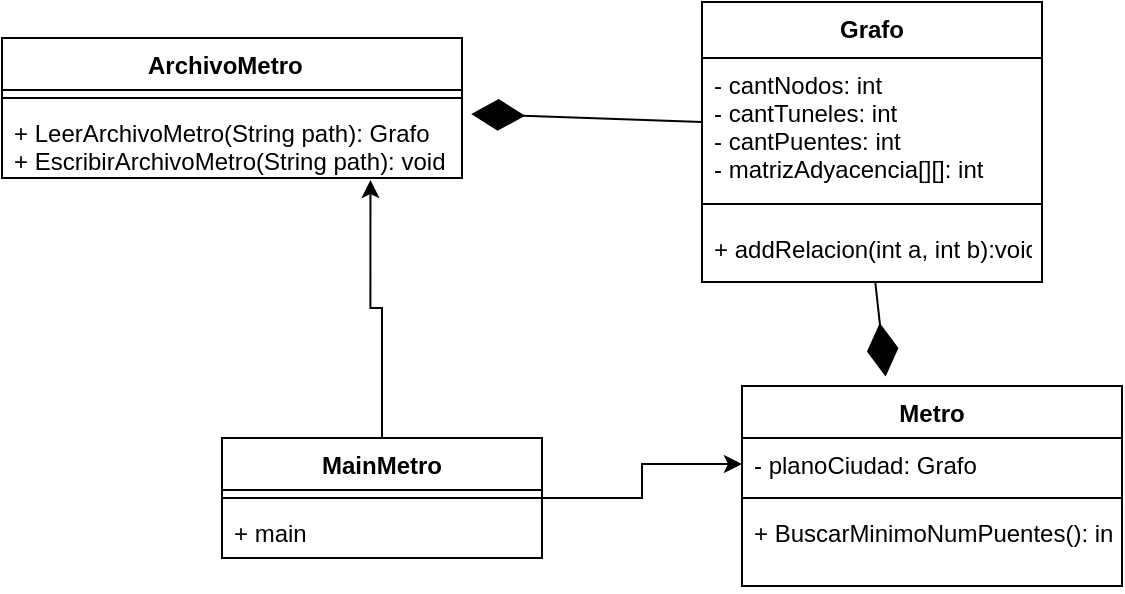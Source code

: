 <mxfile version="18.0.5" type="device"><diagram id="3JQj3VNGJy_lFSRPSidJ" name="Page-1"><mxGraphModel dx="981" dy="528" grid="1" gridSize="10" guides="1" tooltips="1" connect="1" arrows="1" fold="1" page="1" pageScale="1" pageWidth="827" pageHeight="1169" math="0" shadow="0"><root><mxCell id="0"/><mxCell id="1" parent="0"/><mxCell id="qICEXiMmnqHtZ4lGpsVt-2" value="ArchivoMetro  &#10;" style="swimlane;fontStyle=1;align=center;verticalAlign=top;childLayout=stackLayout;horizontal=1;startSize=26;horizontalStack=0;resizeParent=1;resizeParentMax=0;resizeLast=0;collapsible=1;marginBottom=0;" vertex="1" parent="1"><mxGeometry x="90" y="230" width="230" height="70" as="geometry"/></mxCell><mxCell id="qICEXiMmnqHtZ4lGpsVt-4" value="" style="line;strokeWidth=1;fillColor=none;align=left;verticalAlign=middle;spacingTop=-1;spacingLeft=3;spacingRight=3;rotatable=0;labelPosition=right;points=[];portConstraint=eastwest;" vertex="1" parent="qICEXiMmnqHtZ4lGpsVt-2"><mxGeometry y="26" width="230" height="8" as="geometry"/></mxCell><mxCell id="qICEXiMmnqHtZ4lGpsVt-5" value="+ LeerArchivoMetro(String path): Grafo&#10;+ EscribirArchivoMetro(String path): void" style="text;strokeColor=none;fillColor=none;align=left;verticalAlign=top;spacingLeft=4;spacingRight=4;overflow=hidden;rotatable=0;points=[[0,0.5],[1,0.5]];portConstraint=eastwest;" vertex="1" parent="qICEXiMmnqHtZ4lGpsVt-2"><mxGeometry y="34" width="230" height="36" as="geometry"/></mxCell><mxCell id="qICEXiMmnqHtZ4lGpsVt-6" value="Grafo" style="swimlane;fontStyle=1;align=center;verticalAlign=top;childLayout=stackLayout;horizontal=1;startSize=28;horizontalStack=0;resizeParent=1;resizeParentMax=0;resizeLast=0;collapsible=1;marginBottom=0;" vertex="1" parent="1"><mxGeometry x="440" y="212" width="170" height="140" as="geometry"/></mxCell><mxCell id="qICEXiMmnqHtZ4lGpsVt-7" value="- cantNodos: int&#10;- cantTuneles: int&#10;- cantPuentes: int&#10;- matrizAdyacencia[][]: int" style="text;strokeColor=none;fillColor=none;align=left;verticalAlign=top;spacingLeft=4;spacingRight=4;overflow=hidden;rotatable=0;points=[[0,0.5],[1,0.5]];portConstraint=eastwest;" vertex="1" parent="qICEXiMmnqHtZ4lGpsVt-6"><mxGeometry y="28" width="170" height="64" as="geometry"/></mxCell><mxCell id="qICEXiMmnqHtZ4lGpsVt-8" value="        " style="line;strokeWidth=1;fillColor=none;align=left;verticalAlign=middle;spacingTop=-1;spacingLeft=3;spacingRight=3;rotatable=0;labelPosition=right;points=[];portConstraint=eastwest;" vertex="1" parent="qICEXiMmnqHtZ4lGpsVt-6"><mxGeometry y="92" width="170" height="18" as="geometry"/></mxCell><mxCell id="qICEXiMmnqHtZ4lGpsVt-29" value="+ addRelacion(int a, int b):void" style="text;strokeColor=none;fillColor=none;align=left;verticalAlign=top;spacingLeft=4;spacingRight=4;overflow=hidden;rotatable=0;points=[[0,0.5],[1,0.5]];portConstraint=eastwest;" vertex="1" parent="qICEXiMmnqHtZ4lGpsVt-6"><mxGeometry y="110" width="170" height="30" as="geometry"/></mxCell><mxCell id="qICEXiMmnqHtZ4lGpsVt-10" value="Metro" style="swimlane;fontStyle=1;align=center;verticalAlign=top;childLayout=stackLayout;horizontal=1;startSize=26;horizontalStack=0;resizeParent=1;resizeParentMax=0;resizeLast=0;collapsible=1;marginBottom=0;" vertex="1" parent="1"><mxGeometry x="460" y="404" width="190" height="100" as="geometry"/></mxCell><mxCell id="qICEXiMmnqHtZ4lGpsVt-11" value="- planoCiudad: Grafo" style="text;strokeColor=none;fillColor=none;align=left;verticalAlign=top;spacingLeft=4;spacingRight=4;overflow=hidden;rotatable=0;points=[[0,0.5],[1,0.5]];portConstraint=eastwest;" vertex="1" parent="qICEXiMmnqHtZ4lGpsVt-10"><mxGeometry y="26" width="190" height="26" as="geometry"/></mxCell><mxCell id="qICEXiMmnqHtZ4lGpsVt-12" value="" style="line;strokeWidth=1;fillColor=none;align=left;verticalAlign=middle;spacingTop=-1;spacingLeft=3;spacingRight=3;rotatable=0;labelPosition=right;points=[];portConstraint=eastwest;" vertex="1" parent="qICEXiMmnqHtZ4lGpsVt-10"><mxGeometry y="52" width="190" height="8" as="geometry"/></mxCell><mxCell id="qICEXiMmnqHtZ4lGpsVt-13" value="+ BuscarMinimoNumPuentes(): int" style="text;strokeColor=none;fillColor=none;align=left;verticalAlign=top;spacingLeft=4;spacingRight=4;overflow=hidden;rotatable=0;points=[[0,0.5],[1,0.5]];portConstraint=eastwest;" vertex="1" parent="qICEXiMmnqHtZ4lGpsVt-10"><mxGeometry y="60" width="190" height="40" as="geometry"/></mxCell><mxCell id="qICEXiMmnqHtZ4lGpsVt-18" style="edgeStyle=orthogonalEdgeStyle;rounded=0;orthogonalLoop=1;jettySize=auto;html=1;entryX=0.801;entryY=1.028;entryDx=0;entryDy=0;entryPerimeter=0;" edge="1" parent="1" source="qICEXiMmnqHtZ4lGpsVt-14" target="qICEXiMmnqHtZ4lGpsVt-5"><mxGeometry relative="1" as="geometry"/></mxCell><mxCell id="qICEXiMmnqHtZ4lGpsVt-21" style="edgeStyle=orthogonalEdgeStyle;rounded=0;orthogonalLoop=1;jettySize=auto;html=1;entryX=0;entryY=0.5;entryDx=0;entryDy=0;" edge="1" parent="1" source="qICEXiMmnqHtZ4lGpsVt-14" target="qICEXiMmnqHtZ4lGpsVt-11"><mxGeometry relative="1" as="geometry"/></mxCell><mxCell id="qICEXiMmnqHtZ4lGpsVt-14" value="MainMetro" style="swimlane;fontStyle=1;align=center;verticalAlign=top;childLayout=stackLayout;horizontal=1;startSize=26;horizontalStack=0;resizeParent=1;resizeParentMax=0;resizeLast=0;collapsible=1;marginBottom=0;" vertex="1" parent="1"><mxGeometry x="200" y="430" width="160" height="60" as="geometry"/></mxCell><mxCell id="qICEXiMmnqHtZ4lGpsVt-16" value="" style="line;strokeWidth=1;fillColor=none;align=left;verticalAlign=middle;spacingTop=-1;spacingLeft=3;spacingRight=3;rotatable=0;labelPosition=right;points=[];portConstraint=eastwest;" vertex="1" parent="qICEXiMmnqHtZ4lGpsVt-14"><mxGeometry y="26" width="160" height="8" as="geometry"/></mxCell><mxCell id="qICEXiMmnqHtZ4lGpsVt-17" value="+ main" style="text;strokeColor=none;fillColor=none;align=left;verticalAlign=top;spacingLeft=4;spacingRight=4;overflow=hidden;rotatable=0;points=[[0,0.5],[1,0.5]];portConstraint=eastwest;" vertex="1" parent="qICEXiMmnqHtZ4lGpsVt-14"><mxGeometry y="34" width="160" height="26" as="geometry"/></mxCell><mxCell id="qICEXiMmnqHtZ4lGpsVt-22" value="" style="endArrow=diamondThin;endFill=1;endSize=24;html=1;rounded=0;entryX=0.378;entryY=-0.047;entryDx=0;entryDy=0;entryPerimeter=0;" edge="1" parent="1" source="qICEXiMmnqHtZ4lGpsVt-29" target="qICEXiMmnqHtZ4lGpsVt-10"><mxGeometry width="160" relative="1" as="geometry"><mxPoint x="330" y="390" as="sourcePoint"/><mxPoint x="490" y="390" as="targetPoint"/></mxGeometry></mxCell><mxCell id="qICEXiMmnqHtZ4lGpsVt-23" value="" style="endArrow=diamondThin;endFill=1;endSize=24;html=1;rounded=0;entryX=1.02;entryY=0.111;entryDx=0;entryDy=0;entryPerimeter=0;exitX=0;exitY=0.5;exitDx=0;exitDy=0;" edge="1" parent="1" source="qICEXiMmnqHtZ4lGpsVt-7" target="qICEXiMmnqHtZ4lGpsVt-5"><mxGeometry width="160" relative="1" as="geometry"><mxPoint x="359.999" y="270" as="sourcePoint"/><mxPoint x="367.7" y="360.958" as="targetPoint"/></mxGeometry></mxCell></root></mxGraphModel></diagram></mxfile>